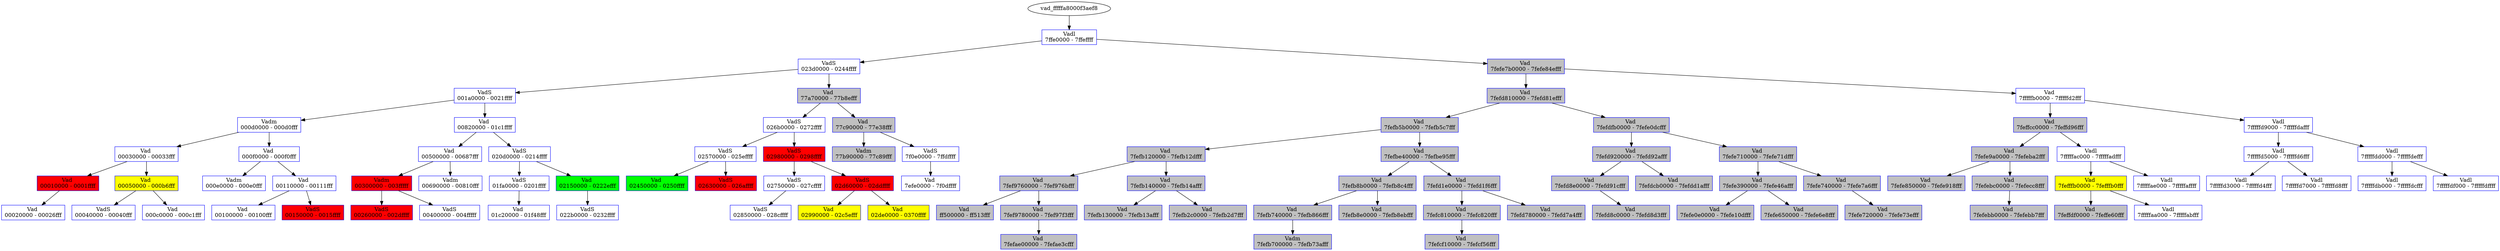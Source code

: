 /* Pid:   2908 */
digraph processtree {
graph [rankdir = "TB"];
vad_fffffa8000f3aef8 -> vad_fffffa8000e87250
vad_fffffa8000e87250 [label = "{ Vadl\n7ffe0000 - 7ffeffff }"shape = "record" color = "blue" style = "filled" fillcolor = "white"];
vad_fffffa8000e87250 -> vad_fffffa8000f3dfc0
vad_fffffa8000f3dfc0 [label = "{ VadS\n023d0000 - 0244ffff }"shape = "record" color = "blue" style = "filled" fillcolor = "white"];
vad_fffffa8000f3dfc0 -> vad_fffffa8000efe240
vad_fffffa8000efe240 [label = "{ VadS\n001a0000 - 0021ffff }"shape = "record" color = "blue" style = "filled" fillcolor = "white"];
vad_fffffa8000efe240 -> vad_fffffa8000e88ed0
vad_fffffa8000e88ed0 [label = "{ Vadm\n000d0000 - 000d0fff }"shape = "record" color = "blue" style = "filled" fillcolor = "white"];
vad_fffffa8000e88ed0 -> vad_fffffa8000f3c580
vad_fffffa8000f3c580 [label = "{ Vad \n00030000 - 00033fff }"shape = "record" color = "blue" style = "filled" fillcolor = "white"];
vad_fffffa8000f3c580 -> vad_fffffa8000f3db70
vad_fffffa8000f3db70 [label = "{ Vad \n00010000 - 0001ffff }"shape = "record" color = "blue" style = "filled" fillcolor = "red"];
vad_fffffa8000f3db70 -> vad_fffffa8000f3ea80
vad_fffffa8000f3ea80 [label = "{ Vad \n00020000 - 00026fff }"shape = "record" color = "blue" style = "filled" fillcolor = "white"];
vad_fffffa8000f3c580 -> vad_fffffa8000f3d7b0
vad_fffffa8000f3d7b0 [label = "{ Vad \n00050000 - 000b6fff }"shape = "record" color = "blue" style = "filled" fillcolor = "yellow"];
vad_fffffa8000f3d7b0 -> vad_fffffa8000f3a530
vad_fffffa8000f3a530 [label = "{ VadS\n00040000 - 00040fff }"shape = "record" color = "blue" style = "filled" fillcolor = "white"];
vad_fffffa8000f3d7b0 -> vad_fffffa8000f3e9f0
vad_fffffa8000f3e9f0 [label = "{ Vad \n000c0000 - 000c1fff }"shape = "record" color = "blue" style = "filled" fillcolor = "white"];
vad_fffffa8000e88ed0 -> vad_fffffa8000f43d80
vad_fffffa8000f43d80 [label = "{ Vad \n000f0000 - 000f0fff }"shape = "record" color = "blue" style = "filled" fillcolor = "white"];
vad_fffffa8000f43d80 -> vad_fffffa8000e88b10
vad_fffffa8000e88b10 [label = "{ Vadm\n000e0000 - 000e0fff }"shape = "record" color = "blue" style = "filled" fillcolor = "white"];
vad_fffffa8000f43d80 -> vad_fffffa8000f84f80
vad_fffffa8000f84f80 [label = "{ Vad \n00110000 - 00111fff }"shape = "record" color = "blue" style = "filled" fillcolor = "white"];
vad_fffffa8000f84f80 -> vad_fffffa8000f3a940
vad_fffffa8000f3a940 [label = "{ Vad \n00100000 - 00100fff }"shape = "record" color = "blue" style = "filled" fillcolor = "white"];
vad_fffffa8000f84f80 -> vad_fffffa8000ef20b0
vad_fffffa8000ef20b0 [label = "{ VadS\n00150000 - 0015ffff }"shape = "record" color = "blue" style = "filled" fillcolor = "red"];
vad_fffffa8000efe240 -> vad_fffffa8000f3eb60
vad_fffffa8000f3eb60 [label = "{ Vad \n00820000 - 01c1ffff }"shape = "record" color = "blue" style = "filled" fillcolor = "white"];
vad_fffffa8000f3eb60 -> vad_fffffa8000f3edd0
vad_fffffa8000f3edd0 [label = "{ Vad \n00500000 - 00687fff }"shape = "record" color = "blue" style = "filled" fillcolor = "white"];
vad_fffffa8000f3edd0 -> vad_fffffa8000fabdb0
vad_fffffa8000fabdb0 [label = "{ Vadm\n00300000 - 003fffff }"shape = "record" color = "blue" style = "filled" fillcolor = "red"];
vad_fffffa8000fabdb0 -> vad_fffffa8000f46240
vad_fffffa8000f46240 [label = "{ VadS\n00260000 - 002dffff }"shape = "record" color = "blue" style = "filled" fillcolor = "red"];
vad_fffffa8000fabdb0 -> vad_fffffa8000f3d520
vad_fffffa8000f3d520 [label = "{ VadS\n00400000 - 004fffff }"shape = "record" color = "blue" style = "filled" fillcolor = "white"];
vad_fffffa8000f3edd0 -> vad_fffffa8000e88f70
vad_fffffa8000e88f70 [label = "{ Vadm\n00690000 - 00810fff }"shape = "record" color = "blue" style = "filled" fillcolor = "white"];
vad_fffffa8000f3eb60 -> vad_fffffa8000f3eb10
vad_fffffa8000f3eb10 [label = "{ VadS\n020d0000 - 0214ffff }"shape = "record" color = "blue" style = "filled" fillcolor = "white"];
vad_fffffa8000f3eb10 -> vad_fffffa8000f40340
vad_fffffa8000f40340 [label = "{ VadS\n01fa0000 - 0201ffff }"shape = "record" color = "blue" style = "filled" fillcolor = "white"];
vad_fffffa8000f40340 -> vad_fffffa8000f3e960
vad_fffffa8000f3e960 [label = "{ Vad \n01c20000 - 01f48fff }"shape = "record" color = "blue" style = "filled" fillcolor = "white"];
vad_fffffa8000f3eb10 -> vad_fffffa8000f49100
vad_fffffa8000f49100 [label = "{ Vad \n02150000 - 0222efff }"shape = "record" color = "blue" style = "filled" fillcolor = "green"];
vad_fffffa8000f49100 -> vad_fffffa8000f4bc80
vad_fffffa8000f4bc80 [label = "{ VadS\n022b0000 - 0232ffff }"shape = "record" color = "blue" style = "filled" fillcolor = "white"];
vad_fffffa8000f3dfc0 -> vad_fffffa8000f3b150
vad_fffffa8000f3b150 [label = "{ Vad \n77a70000 - 77b8efff }"shape = "record" color = "blue" style = "filled" fillcolor = "gray"];
vad_fffffa8000f3b150 -> vad_fffffa8000f5e240
vad_fffffa8000f5e240 [label = "{ VadS\n026b0000 - 0272ffff }"shape = "record" color = "blue" style = "filled" fillcolor = "white"];
vad_fffffa8000f5e240 -> vad_fffffa8000f51790
vad_fffffa8000f51790 [label = "{ VadS\n02570000 - 025effff }"shape = "record" color = "blue" style = "filled" fillcolor = "white"];
vad_fffffa8000f51790 -> vad_fffffa8000f84010
vad_fffffa8000f84010 [label = "{ Vad \n02450000 - 0250ffff }"shape = "record" color = "blue" style = "filled" fillcolor = "green"];
vad_fffffa8000f51790 -> vad_fffffa8000e83240
vad_fffffa8000e83240 [label = "{ VadS\n02630000 - 026affff }"shape = "record" color = "blue" style = "filled" fillcolor = "red"];
vad_fffffa8000f5e240 -> vad_fffffa80020f4270
vad_fffffa80020f4270 [label = "{ VadS\n02980000 - 0298ffff }"shape = "record" color = "blue" style = "filled" fillcolor = "red"];
vad_fffffa80020f4270 -> vad_fffffa8000f603f0
vad_fffffa8000f603f0 [label = "{ VadS\n02750000 - 027cffff }"shape = "record" color = "blue" style = "filled" fillcolor = "white"];
vad_fffffa8000f603f0 -> vad_fffffa8000fa73c0
vad_fffffa8000fa73c0 [label = "{ VadS\n02850000 - 028cffff }"shape = "record" color = "blue" style = "filled" fillcolor = "white"];
vad_fffffa80020f4270 -> vad_fffffa8001e29140
vad_fffffa8001e29140 [label = "{ VadS\n02d60000 - 02ddffff }"shape = "record" color = "blue" style = "filled" fillcolor = "red"];
vad_fffffa8001e29140 -> vad_fffffa8000f81960
vad_fffffa8000f81960 [label = "{ Vad \n02990000 - 02c5efff }"shape = "record" color = "blue" style = "filled" fillcolor = "yellow"];
vad_fffffa8001e29140 -> vad_fffffa8001c844b0
vad_fffffa8001c844b0 [label = "{ Vad \n02de0000 - 0370ffff }"shape = "record" color = "blue" style = "filled" fillcolor = "yellow"];
vad_fffffa8000f3b150 -> vad_fffffa8000f3ccc0
vad_fffffa8000f3ccc0 [label = "{ Vad \n77c90000 - 77e38fff }"shape = "record" color = "blue" style = "filled" fillcolor = "gray"];
vad_fffffa8000f3ccc0 -> vad_fffffa8000e88bb0
vad_fffffa8000e88bb0 [label = "{ Vadm\n77b90000 - 77c89fff }"shape = "record" color = "blue" style = "filled" fillcolor = "gray"];
vad_fffffa8000f3ccc0 -> vad_fffffa8000ef95f0
vad_fffffa8000ef95f0 [label = "{ VadS\n7f0e0000 - 7ffdffff }"shape = "record" color = "blue" style = "filled" fillcolor = "white"];
vad_fffffa8000ef95f0 -> vad_fffffa8000f3d840
vad_fffffa8000f3d840 [label = "{ Vad \n7efe0000 - 7f0dffff }"shape = "record" color = "blue" style = "filled" fillcolor = "white"];
vad_fffffa8000e87250 -> vad_fffffa8000f3d720
vad_fffffa8000f3d720 [label = "{ Vad \n7fefe7b0000 - 7fefe84efff }"shape = "record" color = "blue" style = "filled" fillcolor = "gray"];
vad_fffffa8000f3d720 -> vad_fffffa8000f3d570
vad_fffffa8000f3d570 [label = "{ Vad \n7fefd810000 - 7fefd81efff }"shape = "record" color = "blue" style = "filled" fillcolor = "gray"];
vad_fffffa8000f3d570 -> vad_fffffa8000f4ae30
vad_fffffa8000f4ae30 [label = "{ Vad \n7fefb5b0000 - 7fefb5c7fff }"shape = "record" color = "blue" style = "filled" fillcolor = "gray"];
vad_fffffa8000f4ae30 -> vad_fffffa8000f7b630
vad_fffffa8000f7b630 [label = "{ Vad \n7fefb120000 - 7fefb12dfff }"shape = "record" color = "blue" style = "filled" fillcolor = "gray"];
vad_fffffa8000f7b630 -> vad_fffffa8000f811f0
vad_fffffa8000f811f0 [label = "{ Vad \n7fef9760000 - 7fef976bfff }"shape = "record" color = "blue" style = "filled" fillcolor = "gray"];
vad_fffffa8000f811f0 -> vad_fffffa8000f3a580
vad_fffffa8000f3a580 [label = "{ Vad \nff500000 - ff513fff }"shape = "record" color = "blue" style = "filled" fillcolor = "gray"];
vad_fffffa8000f811f0 -> vad_fffffa8000f80290
vad_fffffa8000f80290 [label = "{ Vad \n7fef9780000 - 7fef97f3fff }"shape = "record" color = "blue" style = "filled" fillcolor = "gray"];
vad_fffffa8000f80290 -> vad_fffffa8000f73d40
vad_fffffa8000f73d40 [label = "{ Vad \n7fefae00000 - 7fefae3cfff }"shape = "record" color = "blue" style = "filled" fillcolor = "gray"];
vad_fffffa8000f7b630 -> vad_fffffa8000f79390
vad_fffffa8000f79390 [label = "{ Vad \n7fefb140000 - 7fefb14afff }"shape = "record" color = "blue" style = "filled" fillcolor = "gray"];
vad_fffffa8000f79390 -> vad_fffffa8000f7b510
vad_fffffa8000f7b510 [label = "{ Vad \n7fefb130000 - 7fefb13afff }"shape = "record" color = "blue" style = "filled" fillcolor = "gray"];
vad_fffffa8000f79390 -> vad_fffffa8000f3a760
vad_fffffa8000f3a760 [label = "{ Vad \n7fefb2c0000 - 7fefb2d7fff }"shape = "record" color = "blue" style = "filled" fillcolor = "gray"];
vad_fffffa8000f4ae30 -> vad_fffffa8000f475c0
vad_fffffa8000f475c0 [label = "{ Vad \n7fefbe40000 - 7fefbe95fff }"shape = "record" color = "blue" style = "filled" fillcolor = "gray"];
vad_fffffa8000f475c0 -> vad_fffffa8000f81f80
vad_fffffa8000f81f80 [label = "{ Vad \n7fefb8b0000 - 7fefb8c4fff }"shape = "record" color = "blue" style = "filled" fillcolor = "gray"];
vad_fffffa8000f81f80 -> vad_fffffa8000f7f980
vad_fffffa8000f7f980 [label = "{ Vad \n7fefb740000 - 7fefb866fff }"shape = "record" color = "blue" style = "filled" fillcolor = "gray"];
vad_fffffa8000f7f980 -> vad_fffffa8000fa85b0
vad_fffffa8000fa85b0 [label = "{ Vadm\n7fefb700000 - 7fefb73afff }"shape = "record" color = "blue" style = "filled" fillcolor = "gray"];
vad_fffffa8000f81f80 -> vad_fffffa8000f84b60
vad_fffffa8000f84b60 [label = "{ Vad \n7fefb8e0000 - 7fefb8ebfff }"shape = "record" color = "blue" style = "filled" fillcolor = "gray"];
vad_fffffa8000f475c0 -> vad_fffffa8000f81a80
vad_fffffa8000f81a80 [label = "{ Vad \n7fefd1e0000 - 7fefd1f6fff }"shape = "record" color = "blue" style = "filled" fillcolor = "gray"];
vad_fffffa8000f81a80 -> vad_fffffa8000f73c20
vad_fffffa8000f73c20 [label = "{ Vad \n7fefc810000 - 7fefc820fff }"shape = "record" color = "blue" style = "filled" fillcolor = "gray"];
vad_fffffa8000f73c20 -> vad_fffffa8000f819f0
vad_fffffa8000f819f0 [label = "{ Vad \n7fefcf10000 - 7fefcf56fff }"shape = "record" color = "blue" style = "filled" fillcolor = "gray"];
vad_fffffa8000f81a80 -> vad_fffffa8000f7f8f0
vad_fffffa8000f7f8f0 [label = "{ Vad \n7fefd780000 - 7fefd7a4fff }"shape = "record" color = "blue" style = "filled" fillcolor = "gray"];
vad_fffffa8000f3d570 -> vad_fffffa8000f3eef0
vad_fffffa8000f3eef0 [label = "{ Vad \n7fefdfb0000 - 7fefe0dcfff }"shape = "record" color = "blue" style = "filled" fillcolor = "gray"];
vad_fffffa8000f3eef0 -> vad_fffffa8000f7e230
vad_fffffa8000f7e230 [label = "{ Vad \n7fefd920000 - 7fefd92afff }"shape = "record" color = "blue" style = "filled" fillcolor = "gray"];
vad_fffffa8000f7e230 -> vad_fffffa8000f73cb0
vad_fffffa8000f73cb0 [label = "{ Vad \n7fefd8e0000 - 7fefd91cfff }"shape = "record" color = "blue" style = "filled" fillcolor = "gray"];
vad_fffffa8000f73cb0 -> vad_fffffa8000f5f220
vad_fffffa8000f5f220 [label = "{ Vad \n7fefd8c0000 - 7fefd8d3fff }"shape = "record" color = "blue" style = "filled" fillcolor = "gray"];
vad_fffffa8000f7e230 -> vad_fffffa8000f3dee0
vad_fffffa8000f3dee0 [label = "{ Vad \n7fefdcb0000 - 7fefdd1afff }"shape = "record" color = "blue" style = "filled" fillcolor = "gray"];
vad_fffffa8000f3eef0 -> vad_fffffa8000f3e010
vad_fffffa8000f3e010 [label = "{ Vad \n7fefe710000 - 7fefe71dfff }"shape = "record" color = "blue" style = "filled" fillcolor = "gray"];
vad_fffffa8000f3e010 -> vad_fffffa8000f40590
vad_fffffa8000f40590 [label = "{ Vad \n7fefe390000 - 7fefe46afff }"shape = "record" color = "blue" style = "filled" fillcolor = "gray"];
vad_fffffa8000f40590 -> vad_fffffa8000f3ed40
vad_fffffa8000f3ed40 [label = "{ Vad \n7fefe0e0000 - 7fefe10dfff }"shape = "record" color = "blue" style = "filled" fillcolor = "gray"];
vad_fffffa8000f40590 -> vad_fffffa8000f3a9d0
vad_fffffa8000f3a9d0 [label = "{ Vad \n7fefe650000 - 7fefe6e8fff }"shape = "record" color = "blue" style = "filled" fillcolor = "gray"];
vad_fffffa8000f3e010 -> vad_fffffa8000f3d600
vad_fffffa8000f3d600 [label = "{ Vad \n7fefe740000 - 7fefe7a6fff }"shape = "record" color = "blue" style = "filled" fillcolor = "gray"];
vad_fffffa8000f3d600 -> vad_fffffa8000f3ff80
vad_fffffa8000f3ff80 [label = "{ Vad \n7fefe720000 - 7fefe73efff }"shape = "record" color = "blue" style = "filled" fillcolor = "gray"];
vad_fffffa8000f3d720 -> vad_fffffa8000f3cc30
vad_fffffa8000f3cc30 [label = "{ Vad \n7fffffb0000 - 7fffffd2fff }"shape = "record" color = "blue" style = "filled" fillcolor = "white"];
vad_fffffa8000f3cc30 -> vad_fffffa8000f3ee60
vad_fffffa8000f3ee60 [label = "{ Vad \n7feffcc0000 - 7feffd96fff }"shape = "record" color = "blue" style = "filled" fillcolor = "gray"];
vad_fffffa8000f3ee60 -> vad_fffffa8000f3d690
vad_fffffa8000f3d690 [label = "{ Vad \n7fefe9a0000 - 7fefeba2fff }"shape = "record" color = "blue" style = "filled" fillcolor = "gray"];
vad_fffffa8000f3d690 -> vad_fffffa8000f3ef80
vad_fffffa8000f3ef80 [label = "{ Vad \n7fefe850000 - 7fefe918fff }"shape = "record" color = "blue" style = "filled" fillcolor = "gray"];
vad_fffffa8000f3d690 -> vad_fffffa8000f3ecb0
vad_fffffa8000f3ecb0 [label = "{ Vad \n7fefebc0000 - 7fefecc8fff }"shape = "record" color = "blue" style = "filled" fillcolor = "gray"];
vad_fffffa8000f3ecb0 -> vad_fffffa8000f81010
vad_fffffa8000f81010 [label = "{ Vad \n7fefebb0000 - 7fefebb7fff }"shape = "record" color = "blue" style = "filled" fillcolor = "gray"];
vad_fffffa8000f3ee60 -> vad_fffffa8000f5f6e0
vad_fffffa8000f5f6e0 [label = "{ Vadl\n7fffffac000 - 7fffffadfff }"shape = "record" color = "blue" style = "filled" fillcolor = "white"];
vad_fffffa8000f5f6e0 -> vad_fffffa8000f3cba0
vad_fffffa8000f3cba0 [label = "{ Vad \n7fefffb0000 - 7fefffb0fff }"shape = "record" color = "blue" style = "filled" fillcolor = "yellow"];
vad_fffffa8000f3cba0 -> vad_fffffa8000f7b5a0
vad_fffffa8000f7b5a0 [label = "{ Vad \n7feffdf0000 - 7feffe60fff }"shape = "record" color = "blue" style = "filled" fillcolor = "gray"];
vad_fffffa8000f3cba0 -> vad_fffffa8000fa8490
vad_fffffa8000fa8490 [label = "{ Vadl\n7fffffaa000 - 7fffffabfff }"shape = "record" color = "blue" style = "filled" fillcolor = "white"];
vad_fffffa8000f5f6e0 -> vad_fffffa8000f516f0
vad_fffffa8000f516f0 [label = "{ Vadl\n7fffffae000 - 7fffffaffff }"shape = "record" color = "blue" style = "filled" fillcolor = "white"];
vad_fffffa8000f3cc30 -> vad_fffffa8000e889a0
vad_fffffa8000e889a0 [label = "{ Vadl\n7fffffd9000 - 7fffffdafff }"shape = "record" color = "blue" style = "filled" fillcolor = "white"];
vad_fffffa8000e889a0 -> vad_fffffa8000e88010
vad_fffffa8000e88010 [label = "{ Vadl\n7fffffd5000 - 7fffffd6fff }"shape = "record" color = "blue" style = "filled" fillcolor = "white"];
vad_fffffa8000e88010 -> vad_fffffa8000f7e190
vad_fffffa8000f7e190 [label = "{ Vadl\n7fffffd3000 - 7fffffd4fff }"shape = "record" color = "blue" style = "filled" fillcolor = "white"];
vad_fffffa8000e88010 -> vad_fffffa8000f4baf0
vad_fffffa8000f4baf0 [label = "{ Vadl\n7fffffd7000 - 7fffffd8fff }"shape = "record" color = "blue" style = "filled" fillcolor = "white"];
vad_fffffa8000e889a0 -> vad_fffffa8000e871b0
vad_fffffa8000e871b0 [label = "{ Vadl\n7fffffdd000 - 7fffffdefff }"shape = "record" color = "blue" style = "filled" fillcolor = "white"];
vad_fffffa8000e871b0 -> vad_fffffa8000e88a70
vad_fffffa8000e88a70 [label = "{ Vadl\n7fffffdb000 - 7fffffdcfff }"shape = "record" color = "blue" style = "filled" fillcolor = "white"];
vad_fffffa8000e871b0 -> vad_fffffa8000e87110
vad_fffffa8000e87110 [label = "{ Vadl\n7fffffdf000 - 7fffffdffff }"shape = "record" color = "blue" style = "filled" fillcolor = "white"];
}
